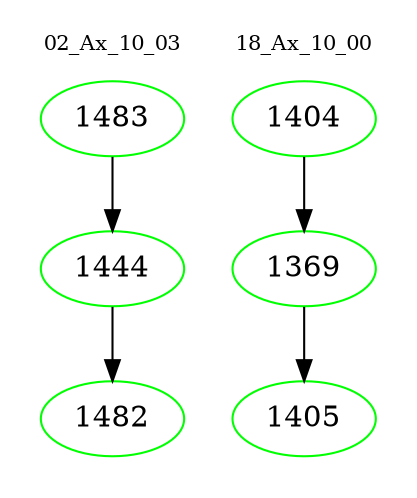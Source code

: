 digraph{
subgraph cluster_0 {
color = white
label = "02_Ax_10_03";
fontsize=10;
T0_1483 [label="1483", color="green"]
T0_1483 -> T0_1444 [color="black"]
T0_1444 [label="1444", color="green"]
T0_1444 -> T0_1482 [color="black"]
T0_1482 [label="1482", color="green"]
}
subgraph cluster_1 {
color = white
label = "18_Ax_10_00";
fontsize=10;
T1_1404 [label="1404", color="green"]
T1_1404 -> T1_1369 [color="black"]
T1_1369 [label="1369", color="green"]
T1_1369 -> T1_1405 [color="black"]
T1_1405 [label="1405", color="green"]
}
}

